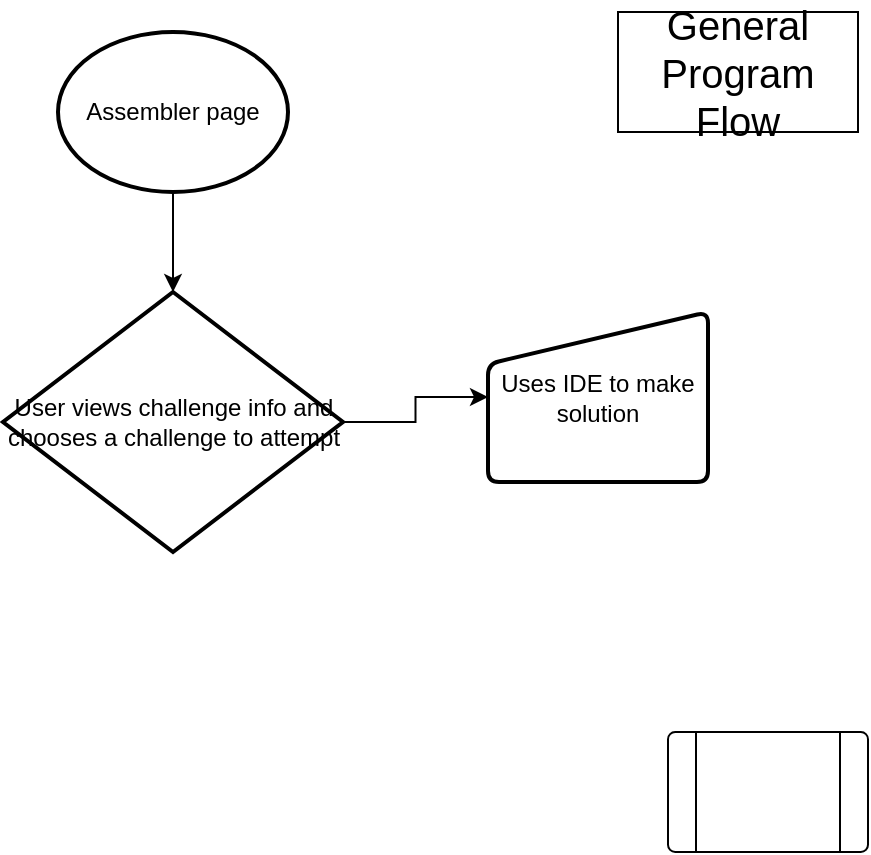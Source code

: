<mxfile version="28.2.0">
  <diagram name="Page-1" id="_BM30hnHLIMwVuOQ2O8r">
    <mxGraphModel dx="1382" dy="783" grid="1" gridSize="10" guides="1" tooltips="1" connect="1" arrows="1" fold="1" page="1" pageScale="1" pageWidth="850" pageHeight="1100" math="0" shadow="0">
      <root>
        <mxCell id="0" />
        <mxCell id="1" parent="0" />
        <mxCell id="706fDdCRAT8rq7-dStqY-1" value="&lt;font style=&quot;font-size: 20px;&quot;&gt;General Program Flow&lt;/font&gt;" style="rounded=0;whiteSpace=wrap;html=1;" vertex="1" parent="1">
          <mxGeometry x="365" y="40" width="120" height="60" as="geometry" />
        </mxCell>
        <mxCell id="706fDdCRAT8rq7-dStqY-6" style="edgeStyle=orthogonalEdgeStyle;rounded=0;orthogonalLoop=1;jettySize=auto;html=1;" edge="1" parent="1" source="706fDdCRAT8rq7-dStqY-2" target="706fDdCRAT8rq7-dStqY-5">
          <mxGeometry relative="1" as="geometry" />
        </mxCell>
        <mxCell id="706fDdCRAT8rq7-dStqY-2" value="&lt;font&gt;User views challenge info and chooses a challenge to attempt&lt;/font&gt;" style="strokeWidth=2;html=1;shape=mxgraph.flowchart.decision;whiteSpace=wrap;" vertex="1" parent="1">
          <mxGeometry x="57.5" y="180" width="170" height="130" as="geometry" />
        </mxCell>
        <mxCell id="706fDdCRAT8rq7-dStqY-3" value="Assembler page" style="strokeWidth=2;html=1;shape=mxgraph.flowchart.start_1;whiteSpace=wrap;" vertex="1" parent="1">
          <mxGeometry x="85" y="50" width="115" height="80" as="geometry" />
        </mxCell>
        <mxCell id="706fDdCRAT8rq7-dStqY-4" style="edgeStyle=orthogonalEdgeStyle;rounded=0;orthogonalLoop=1;jettySize=auto;html=1;entryX=0.5;entryY=0;entryDx=0;entryDy=0;entryPerimeter=0;" edge="1" parent="1" source="706fDdCRAT8rq7-dStqY-3" target="706fDdCRAT8rq7-dStqY-2">
          <mxGeometry relative="1" as="geometry" />
        </mxCell>
        <mxCell id="706fDdCRAT8rq7-dStqY-5" value="Uses IDE to make solution" style="html=1;strokeWidth=2;shape=manualInput;whiteSpace=wrap;rounded=1;size=26;arcSize=11;" vertex="1" parent="1">
          <mxGeometry x="300" y="190" width="110" height="85" as="geometry" />
        </mxCell>
        <mxCell id="706fDdCRAT8rq7-dStqY-7" value="" style="verticalLabelPosition=bottom;verticalAlign=top;html=1;shape=process;whiteSpace=wrap;rounded=1;size=0.14;arcSize=6;" vertex="1" parent="1">
          <mxGeometry x="390" y="400" width="100" height="60" as="geometry" />
        </mxCell>
      </root>
    </mxGraphModel>
  </diagram>
</mxfile>
